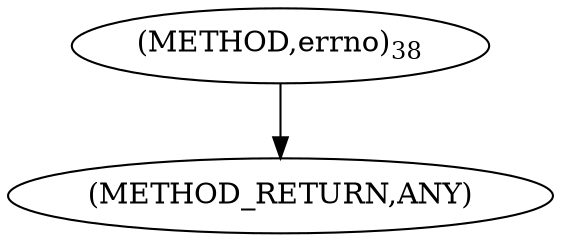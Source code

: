 digraph "errno" {  
"100454" [label = <(METHOD,errno)<SUB>38</SUB>> ]
"100455" [label = <(METHOD_RETURN,ANY)> ]
  "100454" -> "100455" 
}
